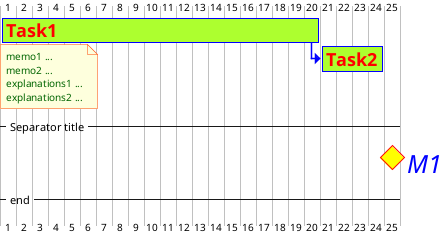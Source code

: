 {
  "sha1": "kkyt0fk06mlou873bjmmt3r2y1dkm12",
  "insertion": {
    "when": "2024-06-03T18:59:33.118Z",
    "url": "https://forum.plantuml.net/12045/add-style-for-gantt-separator-and-arrow-v1-2020-16",
    "user": "plantuml@gmail.com"
  }
}
@startgantt
<style>
ganttDiagram {
	task {
		FontName Helvetica
		FontColor red
		FontSize 18
		FontStyle bold
		BackGroundColor GreenYellow
		LineColor blue
	}
	milestone {
		FontColor blue
		FontSize 25
		FontStyle italic
		BackGroundColor yellow
		LineColor red
	}
	note {
		FontColor DarkGreen
		FontSize 10
		LineColor OrangeRed
	}
	arrow {
		FontName Helvetica
		FontColor red
		FontSize 18
		FontStyle bold
		BackGroundColor GreenYellow
		LineColor blue
	}
}
</style>
[Task1] lasts 20 days
note bottom
  memo1 ...
  memo2 ...
  explanations1 ...
  explanations2 ...
end note
[Task2] lasts 4 days
[Task1] -> [Task2]
-- Separator title --
[M1] happens on 5 days after [Task1]'s end
-- end --
@endgantt
